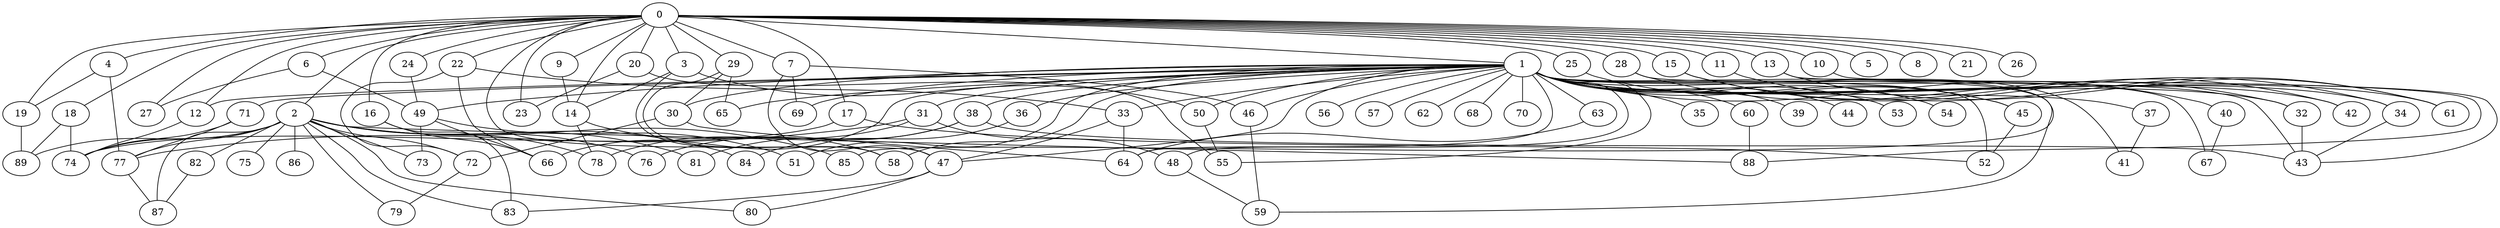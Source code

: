 
graph graphname {
    0 -- 1
0 -- 2
0 -- 3
0 -- 4
0 -- 5
0 -- 6
0 -- 7
0 -- 8
0 -- 9
0 -- 10
0 -- 11
0 -- 12
0 -- 13
0 -- 14
0 -- 15
0 -- 16
0 -- 17
0 -- 18
0 -- 19
0 -- 20
0 -- 21
0 -- 22
0 -- 23
0 -- 24
0 -- 25
0 -- 26
0 -- 27
0 -- 28
0 -- 29
0 -- 47
1 -- 30
1 -- 31
1 -- 32
1 -- 33
1 -- 34
1 -- 35
1 -- 36
1 -- 37
1 -- 38
1 -- 39
1 -- 40
1 -- 41
1 -- 42
1 -- 43
1 -- 44
1 -- 45
1 -- 46
1 -- 47
1 -- 48
1 -- 49
1 -- 50
1 -- 51
1 -- 52
1 -- 53
1 -- 54
1 -- 55
1 -- 56
1 -- 57
1 -- 58
1 -- 59
1 -- 60
1 -- 61
1 -- 62
1 -- 63
1 -- 64
1 -- 65
1 -- 66
1 -- 67
1 -- 68
1 -- 69
1 -- 70
1 -- 71
1 -- 12
2 -- 72
2 -- 73
2 -- 74
2 -- 75
2 -- 76
2 -- 77
2 -- 78
2 -- 79
2 -- 80
2 -- 81
2 -- 82
2 -- 83
2 -- 84
2 -- 85
2 -- 86
2 -- 87
2 -- 88
2 -- 89
3 -- 14
3 -- 58
3 -- 50
4 -- 19
4 -- 77
6 -- 49
6 -- 27
7 -- 47
7 -- 69
7 -- 46
9 -- 14
10 -- 43
11 -- 61
12 -- 74
13 -- 88
13 -- 61
14 -- 58
14 -- 78
15 -- 42
15 -- 34
16 -- 83
16 -- 66
17 -- 74
17 -- 52
18 -- 74
18 -- 89
19 -- 89
20 -- 55
20 -- 23
22 -- 33
22 -- 66
22 -- 72
24 -- 49
25 -- 45
28 -- 32
28 -- 85
29 -- 65
29 -- 58
29 -- 30
30 -- 72
30 -- 64
31 -- 78
31 -- 48
31 -- 77
32 -- 43
33 -- 64
33 -- 47
34 -- 43
36 -- 84
37 -- 41
38 -- 43
38 -- 76
38 -- 81
40 -- 67
45 -- 52
46 -- 59
47 -- 83
47 -- 80
48 -- 59
49 -- 51
49 -- 66
49 -- 73
50 -- 55
60 -- 88
63 -- 64
71 -- 74
71 -- 77
72 -- 79
77 -- 87
82 -- 87

}
